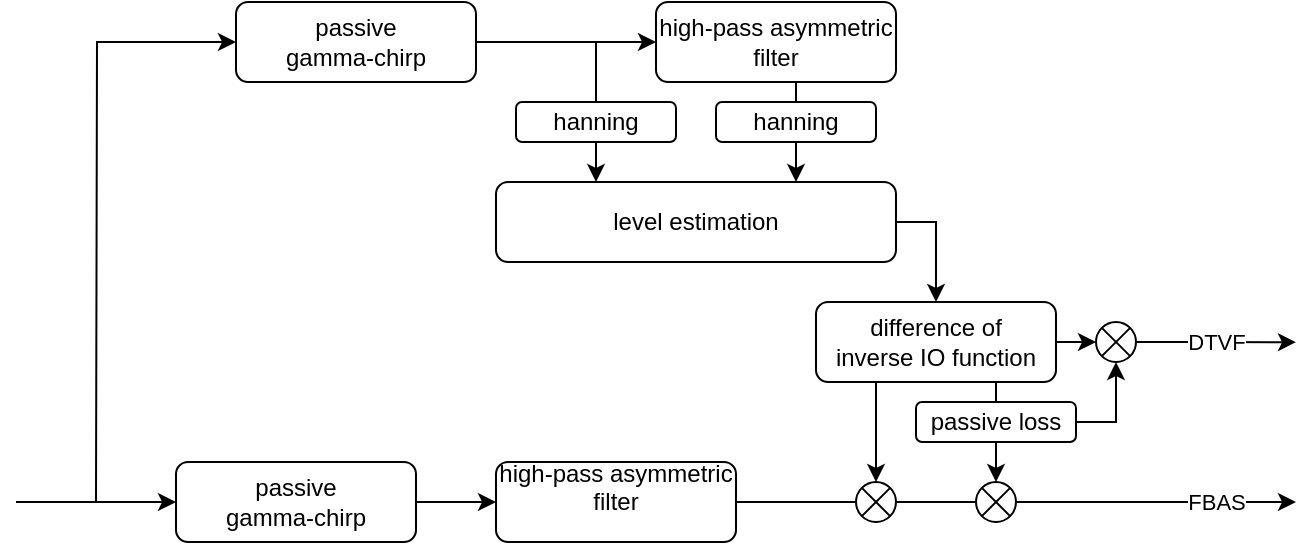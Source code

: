 <mxfile version="24.2.8" type="github">
  <diagram name="Seite-1" id="JyO19XCZA-VfbG-IncaB">
    <mxGraphModel dx="1195" dy="628" grid="1" gridSize="10" guides="1" tooltips="1" connect="1" arrows="1" fold="1" page="1" pageScale="1" pageWidth="827" pageHeight="1169" math="0" shadow="0">
      <root>
        <mxCell id="0" />
        <mxCell id="1" parent="0" />
        <mxCell id="rAtiAqs2E1KQbYrhvjge-1" style="edgeStyle=orthogonalEdgeStyle;rounded=0;orthogonalLoop=1;jettySize=auto;html=1;exitX=1;exitY=0.5;exitDx=0;exitDy=0;entryX=0;entryY=0.5;entryDx=0;entryDy=0;" edge="1" parent="1" source="rAtiAqs2E1KQbYrhvjge-3" target="rAtiAqs2E1KQbYrhvjge-5">
          <mxGeometry relative="1" as="geometry" />
        </mxCell>
        <mxCell id="rAtiAqs2E1KQbYrhvjge-2" style="edgeStyle=orthogonalEdgeStyle;rounded=0;orthogonalLoop=1;jettySize=auto;html=1;exitX=0;exitY=0.5;exitDx=0;exitDy=0;startArrow=classic;startFill=1;endArrow=none;endFill=0;" edge="1" parent="1" source="rAtiAqs2E1KQbYrhvjge-3">
          <mxGeometry relative="1" as="geometry">
            <mxPoint x="134" y="370" as="targetPoint" />
          </mxGeometry>
        </mxCell>
        <mxCell id="rAtiAqs2E1KQbYrhvjge-3" value="&lt;div&gt;passive&lt;/div&gt;&lt;div&gt;gamma-chirp&lt;br&gt;&lt;/div&gt;" style="rounded=1;whiteSpace=wrap;html=1;" vertex="1" parent="1">
          <mxGeometry x="204" y="120" width="120" height="40" as="geometry" />
        </mxCell>
        <mxCell id="rAtiAqs2E1KQbYrhvjge-4" style="edgeStyle=orthogonalEdgeStyle;rounded=0;orthogonalLoop=1;jettySize=auto;html=1;exitX=0.5;exitY=1;exitDx=0;exitDy=0;entryX=0.5;entryY=0;entryDx=0;entryDy=0;endArrow=none;endFill=0;" edge="1" parent="1" source="rAtiAqs2E1KQbYrhvjge-5" target="rAtiAqs2E1KQbYrhvjge-10">
          <mxGeometry relative="1" as="geometry" />
        </mxCell>
        <mxCell id="rAtiAqs2E1KQbYrhvjge-5" value="&lt;span class=&quot;fontstyle0&quot;&gt;high-pass asymmetric filter&lt;/span&gt;" style="rounded=1;whiteSpace=wrap;html=1;" vertex="1" parent="1">
          <mxGeometry x="414" y="120" width="120" height="40" as="geometry" />
        </mxCell>
        <mxCell id="rAtiAqs2E1KQbYrhvjge-6" style="edgeStyle=orthogonalEdgeStyle;rounded=0;orthogonalLoop=1;jettySize=auto;html=1;exitX=0.5;exitY=1;exitDx=0;exitDy=0;entryX=0.25;entryY=0;entryDx=0;entryDy=0;" edge="1" parent="1" source="rAtiAqs2E1KQbYrhvjge-8" target="rAtiAqs2E1KQbYrhvjge-12">
          <mxGeometry relative="1" as="geometry" />
        </mxCell>
        <mxCell id="rAtiAqs2E1KQbYrhvjge-7" style="edgeStyle=orthogonalEdgeStyle;rounded=0;orthogonalLoop=1;jettySize=auto;html=1;exitX=0.5;exitY=0;exitDx=0;exitDy=0;endArrow=none;endFill=0;" edge="1" parent="1" source="rAtiAqs2E1KQbYrhvjge-8">
          <mxGeometry relative="1" as="geometry">
            <mxPoint x="384" y="140" as="targetPoint" />
          </mxGeometry>
        </mxCell>
        <mxCell id="rAtiAqs2E1KQbYrhvjge-8" value="hanning" style="rounded=1;whiteSpace=wrap;html=1;" vertex="1" parent="1">
          <mxGeometry x="344" y="170" width="80" height="20" as="geometry" />
        </mxCell>
        <mxCell id="rAtiAqs2E1KQbYrhvjge-9" style="edgeStyle=orthogonalEdgeStyle;rounded=0;orthogonalLoop=1;jettySize=auto;html=1;exitX=0.5;exitY=1;exitDx=0;exitDy=0;entryX=0.75;entryY=0;entryDx=0;entryDy=0;" edge="1" parent="1" source="rAtiAqs2E1KQbYrhvjge-10" target="rAtiAqs2E1KQbYrhvjge-12">
          <mxGeometry relative="1" as="geometry" />
        </mxCell>
        <mxCell id="rAtiAqs2E1KQbYrhvjge-10" value="hanning" style="rounded=1;whiteSpace=wrap;html=1;" vertex="1" parent="1">
          <mxGeometry x="444" y="170" width="80" height="20" as="geometry" />
        </mxCell>
        <mxCell id="rAtiAqs2E1KQbYrhvjge-11" style="edgeStyle=orthogonalEdgeStyle;rounded=0;orthogonalLoop=1;jettySize=auto;html=1;exitX=1;exitY=0.5;exitDx=0;exitDy=0;" edge="1" parent="1" source="rAtiAqs2E1KQbYrhvjge-12" target="rAtiAqs2E1KQbYrhvjge-16">
          <mxGeometry relative="1" as="geometry" />
        </mxCell>
        <mxCell id="rAtiAqs2E1KQbYrhvjge-12" value="level estimation" style="rounded=1;whiteSpace=wrap;html=1;" vertex="1" parent="1">
          <mxGeometry x="334" y="210" width="200" height="40" as="geometry" />
        </mxCell>
        <mxCell id="rAtiAqs2E1KQbYrhvjge-13" style="edgeStyle=orthogonalEdgeStyle;rounded=0;orthogonalLoop=1;jettySize=auto;html=1;exitX=0.75;exitY=1;exitDx=0;exitDy=0;entryX=0.5;entryY=0;entryDx=0;entryDy=0;" edge="1" parent="1" source="rAtiAqs2E1KQbYrhvjge-16" target="rAtiAqs2E1KQbYrhvjge-27">
          <mxGeometry relative="1" as="geometry" />
        </mxCell>
        <mxCell id="rAtiAqs2E1KQbYrhvjge-14" style="edgeStyle=orthogonalEdgeStyle;rounded=0;orthogonalLoop=1;jettySize=auto;html=1;exitX=0.25;exitY=1;exitDx=0;exitDy=0;entryX=0.5;entryY=0;entryDx=0;entryDy=0;" edge="1" parent="1" source="rAtiAqs2E1KQbYrhvjge-16" target="rAtiAqs2E1KQbYrhvjge-23">
          <mxGeometry relative="1" as="geometry" />
        </mxCell>
        <mxCell id="rAtiAqs2E1KQbYrhvjge-15" style="edgeStyle=orthogonalEdgeStyle;rounded=0;orthogonalLoop=1;jettySize=auto;html=1;exitX=1;exitY=0.5;exitDx=0;exitDy=0;entryX=0;entryY=0.5;entryDx=0;entryDy=0;" edge="1" parent="1" source="rAtiAqs2E1KQbYrhvjge-16" target="rAtiAqs2E1KQbYrhvjge-33">
          <mxGeometry relative="1" as="geometry" />
        </mxCell>
        <mxCell id="rAtiAqs2E1KQbYrhvjge-16" value="&lt;div&gt;difference of&lt;/div&gt;&lt;div&gt;inverse IO function&lt;/div&gt;" style="rounded=1;whiteSpace=wrap;html=1;" vertex="1" parent="1">
          <mxGeometry x="494" y="270" width="120" height="40" as="geometry" />
        </mxCell>
        <mxCell id="rAtiAqs2E1KQbYrhvjge-17" style="edgeStyle=orthogonalEdgeStyle;rounded=0;orthogonalLoop=1;jettySize=auto;html=1;exitX=1;exitY=0.5;exitDx=0;exitDy=0;entryX=0;entryY=0.5;entryDx=0;entryDy=0;" edge="1" parent="1" source="rAtiAqs2E1KQbYrhvjge-19" target="rAtiAqs2E1KQbYrhvjge-21">
          <mxGeometry relative="1" as="geometry" />
        </mxCell>
        <mxCell id="rAtiAqs2E1KQbYrhvjge-18" style="edgeStyle=orthogonalEdgeStyle;rounded=0;orthogonalLoop=1;jettySize=auto;html=1;exitX=0;exitY=0.5;exitDx=0;exitDy=0;endArrow=none;endFill=0;startArrow=classic;startFill=1;" edge="1" parent="1" source="rAtiAqs2E1KQbYrhvjge-19">
          <mxGeometry relative="1" as="geometry">
            <mxPoint x="94" y="370" as="targetPoint" />
          </mxGeometry>
        </mxCell>
        <mxCell id="rAtiAqs2E1KQbYrhvjge-19" value="&lt;div&gt;passive&lt;/div&gt;&lt;div&gt;gamma-chirp&lt;br&gt;&lt;/div&gt;" style="rounded=1;whiteSpace=wrap;html=1;" vertex="1" parent="1">
          <mxGeometry x="174" y="350" width="120" height="40" as="geometry" />
        </mxCell>
        <mxCell id="rAtiAqs2E1KQbYrhvjge-20" style="edgeStyle=orthogonalEdgeStyle;rounded=0;orthogonalLoop=1;jettySize=auto;html=1;exitX=1;exitY=0.5;exitDx=0;exitDy=0;entryX=0;entryY=0.5;entryDx=0;entryDy=0;endArrow=none;endFill=0;" edge="1" parent="1" source="rAtiAqs2E1KQbYrhvjge-21" target="rAtiAqs2E1KQbYrhvjge-23">
          <mxGeometry relative="1" as="geometry" />
        </mxCell>
        <mxCell id="rAtiAqs2E1KQbYrhvjge-21" value="&lt;span class=&quot;fontstyle0&quot;&gt;high-pass asymmetric filter&lt;/span&gt; &lt;div&gt;&lt;br/&gt;&lt;/div&gt;" style="rounded=1;whiteSpace=wrap;html=1;" vertex="1" parent="1">
          <mxGeometry x="334" y="350" width="120" height="40" as="geometry" />
        </mxCell>
        <mxCell id="rAtiAqs2E1KQbYrhvjge-22" style="edgeStyle=orthogonalEdgeStyle;rounded=0;orthogonalLoop=1;jettySize=auto;html=1;exitX=1;exitY=0.5;exitDx=0;exitDy=0;entryX=0;entryY=0.5;entryDx=0;entryDy=0;endArrow=none;endFill=0;" edge="1" parent="1" source="rAtiAqs2E1KQbYrhvjge-23" target="rAtiAqs2E1KQbYrhvjge-27">
          <mxGeometry relative="1" as="geometry" />
        </mxCell>
        <mxCell id="rAtiAqs2E1KQbYrhvjge-23" value="" style="ellipse;whiteSpace=wrap;html=1;aspect=fixed;" vertex="1" parent="1">
          <mxGeometry x="514" y="360" width="20" height="20" as="geometry" />
        </mxCell>
        <mxCell id="rAtiAqs2E1KQbYrhvjge-24" style="rounded=0;orthogonalLoop=1;jettySize=auto;html=1;exitX=0;exitY=1;exitDx=0;exitDy=0;entryX=1;entryY=0;entryDx=0;entryDy=0;endArrow=none;endFill=0;" edge="1" parent="1" source="rAtiAqs2E1KQbYrhvjge-23" target="rAtiAqs2E1KQbYrhvjge-23">
          <mxGeometry relative="1" as="geometry" />
        </mxCell>
        <mxCell id="rAtiAqs2E1KQbYrhvjge-25" style="rounded=0;orthogonalLoop=1;jettySize=auto;html=1;exitX=0;exitY=0;exitDx=0;exitDy=0;entryX=1;entryY=1;entryDx=0;entryDy=0;endArrow=none;endFill=0;" edge="1" parent="1" source="rAtiAqs2E1KQbYrhvjge-23" target="rAtiAqs2E1KQbYrhvjge-23">
          <mxGeometry relative="1" as="geometry" />
        </mxCell>
        <mxCell id="rAtiAqs2E1KQbYrhvjge-26" value="FBAS" style="edgeStyle=orthogonalEdgeStyle;rounded=0;orthogonalLoop=1;jettySize=auto;exitX=1;exitY=0.5;exitDx=0;exitDy=0;spacingLeft=0;html=1;labelBorderColor=none;textShadow=0;" edge="1" parent="1" source="rAtiAqs2E1KQbYrhvjge-27">
          <mxGeometry x="0.431" relative="1" as="geometry">
            <mxPoint x="734" y="370" as="targetPoint" />
            <mxPoint as="offset" />
          </mxGeometry>
        </mxCell>
        <mxCell id="rAtiAqs2E1KQbYrhvjge-27" value="" style="ellipse;whiteSpace=wrap;html=1;aspect=fixed;" vertex="1" parent="1">
          <mxGeometry x="574" y="360" width="20" height="20" as="geometry" />
        </mxCell>
        <mxCell id="rAtiAqs2E1KQbYrhvjge-28" style="rounded=0;orthogonalLoop=1;jettySize=auto;html=1;exitX=0;exitY=1;exitDx=0;exitDy=0;entryX=1;entryY=0;entryDx=0;entryDy=0;endArrow=none;endFill=0;" edge="1" parent="1" source="rAtiAqs2E1KQbYrhvjge-27" target="rAtiAqs2E1KQbYrhvjge-27">
          <mxGeometry relative="1" as="geometry" />
        </mxCell>
        <mxCell id="rAtiAqs2E1KQbYrhvjge-29" style="rounded=0;orthogonalLoop=1;jettySize=auto;html=1;exitX=0;exitY=0;exitDx=0;exitDy=0;entryX=1;entryY=1;entryDx=0;entryDy=0;endArrow=none;endFill=0;" edge="1" parent="1" source="rAtiAqs2E1KQbYrhvjge-27" target="rAtiAqs2E1KQbYrhvjge-27">
          <mxGeometry relative="1" as="geometry" />
        </mxCell>
        <mxCell id="rAtiAqs2E1KQbYrhvjge-30" style="edgeStyle=orthogonalEdgeStyle;rounded=0;orthogonalLoop=1;jettySize=auto;html=1;exitX=1;exitY=0.5;exitDx=0;exitDy=0;entryX=0.5;entryY=1;entryDx=0;entryDy=0;" edge="1" parent="1" source="rAtiAqs2E1KQbYrhvjge-31" target="rAtiAqs2E1KQbYrhvjge-33">
          <mxGeometry relative="1" as="geometry" />
        </mxCell>
        <mxCell id="rAtiAqs2E1KQbYrhvjge-31" value="&lt;div&gt;passive loss&lt;/div&gt;" style="rounded=1;whiteSpace=wrap;html=1;" vertex="1" parent="1">
          <mxGeometry x="544" y="320" width="80" height="20" as="geometry" />
        </mxCell>
        <mxCell id="rAtiAqs2E1KQbYrhvjge-32" value="DTVF" style="edgeStyle=orthogonalEdgeStyle;rounded=0;orthogonalLoop=1;jettySize=auto;html=1;exitX=1;exitY=0.5;exitDx=0;exitDy=0;" edge="1" parent="1" source="rAtiAqs2E1KQbYrhvjge-33">
          <mxGeometry x="-0.005" relative="1" as="geometry">
            <mxPoint x="734" y="290.111" as="targetPoint" />
            <mxPoint as="offset" />
          </mxGeometry>
        </mxCell>
        <mxCell id="rAtiAqs2E1KQbYrhvjge-33" value="" style="ellipse;whiteSpace=wrap;html=1;aspect=fixed;" vertex="1" parent="1">
          <mxGeometry x="634" y="280" width="20" height="20" as="geometry" />
        </mxCell>
        <mxCell id="rAtiAqs2E1KQbYrhvjge-34" style="rounded=0;orthogonalLoop=1;jettySize=auto;html=1;exitX=0;exitY=1;exitDx=0;exitDy=0;entryX=1;entryY=0;entryDx=0;entryDy=0;endArrow=none;endFill=0;" edge="1" parent="1" source="rAtiAqs2E1KQbYrhvjge-33" target="rAtiAqs2E1KQbYrhvjge-33">
          <mxGeometry relative="1" as="geometry" />
        </mxCell>
        <mxCell id="rAtiAqs2E1KQbYrhvjge-35" style="rounded=0;orthogonalLoop=1;jettySize=auto;html=1;exitX=0;exitY=0;exitDx=0;exitDy=0;entryX=1;entryY=1;entryDx=0;entryDy=0;endArrow=none;endFill=0;" edge="1" parent="1" source="rAtiAqs2E1KQbYrhvjge-33" target="rAtiAqs2E1KQbYrhvjge-33">
          <mxGeometry relative="1" as="geometry" />
        </mxCell>
      </root>
    </mxGraphModel>
  </diagram>
</mxfile>
